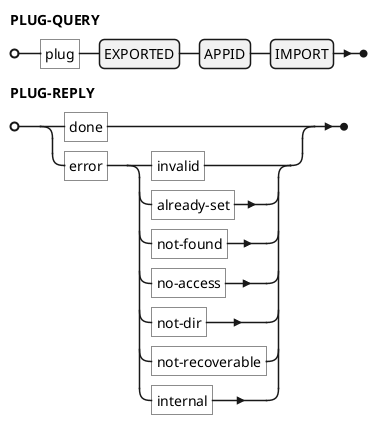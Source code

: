 @startebnf

PLUG-QUERY = "plug", EXPORTED, APPID, IMPORT;

PLUG-REPLY = "done" | "error", ( "invalid"
                               | "already-set"
                               | "not-found"
                               | "no-access"
                               | "not-dir"
                               | "not-recoverable"
                               | "internal" );

@endebnf
